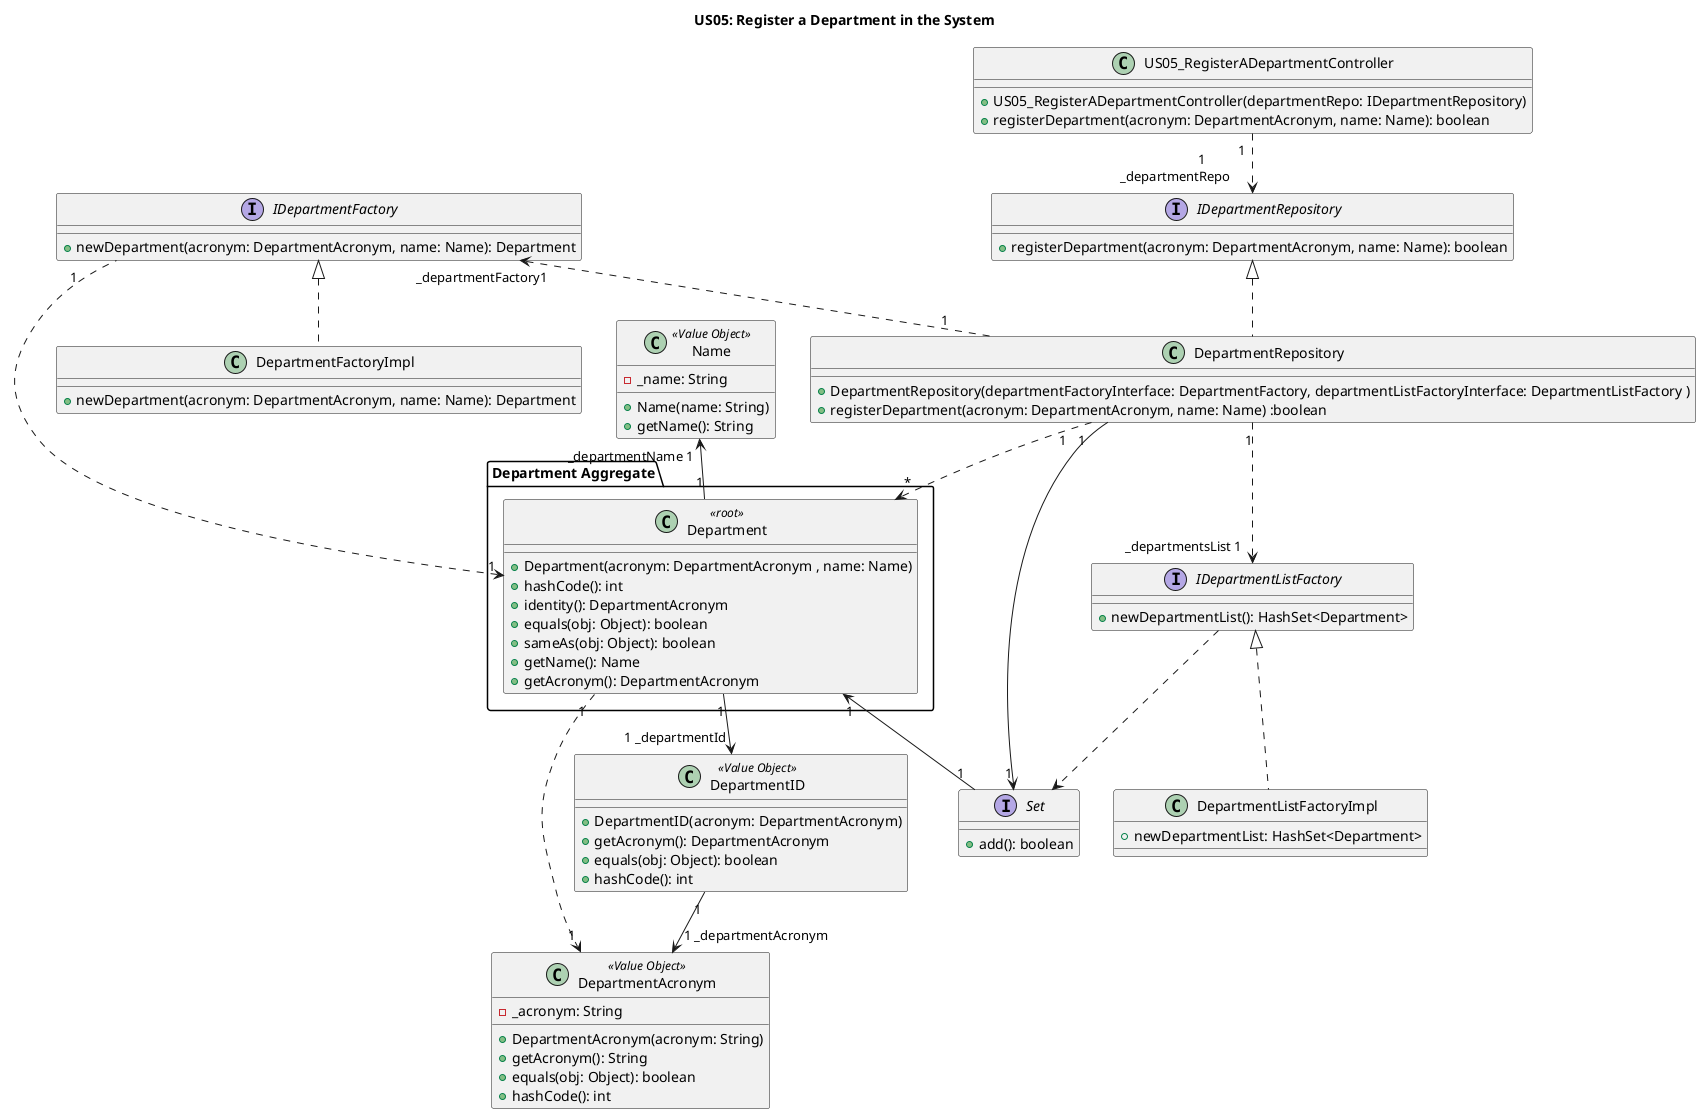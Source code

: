 @startuml
title US05: Register a Department in the System
'left to right direction'

class US05_RegisterADepartmentController {
    +US05_RegisterADepartmentController(departmentRepo: IDepartmentRepository)
    +registerDepartment(acronym: DepartmentAcronym, name: Name): boolean
}

interface IDepartmentRepository {
    + registerDepartment(acronym: DepartmentAcronym, name: Name): boolean
}
class DepartmentRepository {
    +DepartmentRepository(departmentFactoryInterface: DepartmentFactory, departmentListFactoryInterface: DepartmentListFactory )
    +registerDepartment(acronym: DepartmentAcronym, name: Name) :boolean
}

class DepartmentFactoryImpl {
    +newDepartment(acronym: DepartmentAcronym, name: Name): Department
}

interface IDepartmentFactory {
    +newDepartment(acronym: DepartmentAcronym, name: Name): Department
}

class DepartmentListFactoryImpl {
    +newDepartmentList: HashSet<Department>
}

interface IDepartmentListFactory {
    + newDepartmentList(): HashSet<Department>
}

interface Set {
    +add(): boolean
}

package "Department Aggregate" {

class Department <<root>> {
    +Department(acronym: DepartmentAcronym , name: Name)
    +hashCode(): int
    +identity(): DepartmentAcronym
    +equals(obj: Object): boolean
    +sameAs(obj: Object): boolean
    +getName(): Name
    +getAcronym(): DepartmentAcronym
}
}

class Name <<Value Object >> {
    -_name: String
    + Name(name: String)
    + getName(): String
}

class DepartmentAcronym <<Value Object>> {
    -_acronym: String
    + DepartmentAcronym(acronym: String)
    + getAcronym(): String
    + equals(obj: Object): boolean
    + hashCode(): int
}

class DepartmentID <<Value Object>> {
    + DepartmentID(acronym: DepartmentAcronym)
    + getAcronym(): DepartmentAcronym
    + equals(obj: Object): boolean
    + hashCode(): int
}

DepartmentRepository "1" ..> "*" Department
DepartmentRepository "1" -> "1" Set
Department "1" <- "1" Set
DepartmentRepository "1" ..> "_departmentsList 1" IDepartmentListFactory
IDepartmentListFactory  <|..  DepartmentListFactoryImpl
IDepartmentFactory  <|..  DepartmentFactoryImpl
IDepartmentListFactory  ..>  Set
US05_RegisterADepartmentController "1  " ..> "            1\n_departmentRepo    " IDepartmentRepository
IDepartmentRepository <|.. DepartmentRepository
Department "1" <.. "1" IDepartmentFactory
IDepartmentFactory "_departmentFactory1" <.. "1"  DepartmentRepository
Name "_departmentName 1" <-- "1" Department
Department "1" --> "1 _departmentId" DepartmentID
DepartmentID "1" --> "1 _departmentAcronym" DepartmentAcronym
Department "1" ..> "1" DepartmentAcronym
@enduml